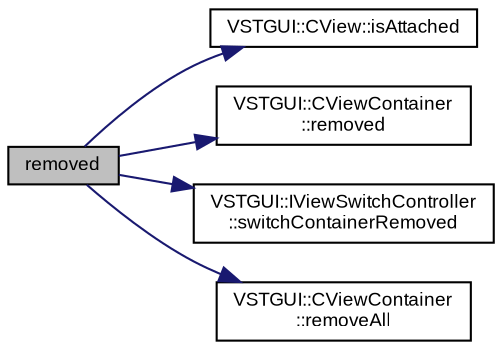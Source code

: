 digraph "removed"
{
  bgcolor="transparent";
  edge [fontname="Arial",fontsize="9",labelfontname="Arial",labelfontsize="9"];
  node [fontname="Arial",fontsize="9",shape=record];
  rankdir="LR";
  Node1 [label="removed",height=0.2,width=0.4,color="black", fillcolor="grey75", style="filled" fontcolor="black"];
  Node1 -> Node2 [color="midnightblue",fontsize="9",style="solid",fontname="Arial"];
  Node2 [label="VSTGUI::CView::isAttached",height=0.2,width=0.4,color="black",URL="$class_v_s_t_g_u_i_1_1_c_view.html#a1b7f04ee36bdaecd09a2625370dc90d8",tooltip="is view attached to a parentView "];
  Node1 -> Node3 [color="midnightblue",fontsize="9",style="solid",fontname="Arial"];
  Node3 [label="VSTGUI::CViewContainer\l::removed",height=0.2,width=0.4,color="black",URL="$class_v_s_t_g_u_i_1_1_c_view_container.html#a6e6ca5f3ecb10d888379cf19c29dd604",tooltip="view is removed from parent view "];
  Node1 -> Node4 [color="midnightblue",fontsize="9",style="solid",fontname="Arial"];
  Node4 [label="VSTGUI::IViewSwitchController\l::switchContainerRemoved",height=0.2,width=0.4,color="black",URL="$class_v_s_t_g_u_i_1_1_i_view_switch_controller.html#a71702d8fc71ce4757010b07cef98576c"];
  Node1 -> Node5 [color="midnightblue",fontsize="9",style="solid",fontname="Arial"];
  Node5 [label="VSTGUI::CViewContainer\l::removeAll",height=0.2,width=0.4,color="black",URL="$class_v_s_t_g_u_i_1_1_c_view_container.html#acfef7ab75b0b59f29edb89e2e16c513f",tooltip="remove all child views "];
}
